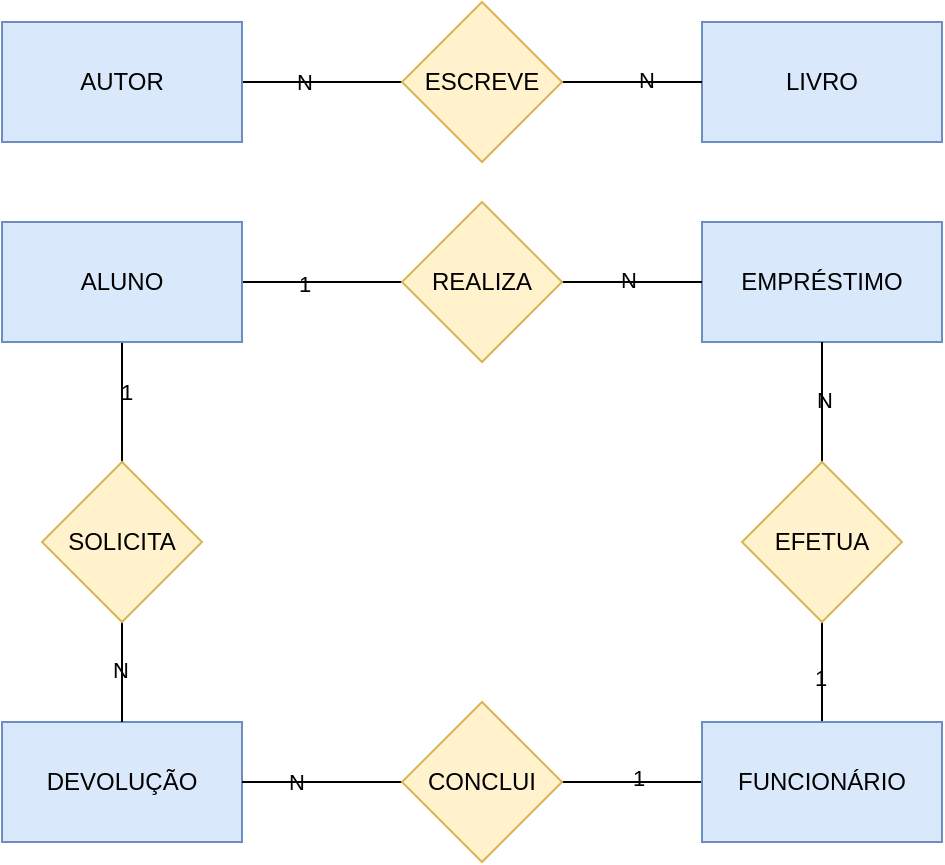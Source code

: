 <mxfile>
    <diagram name="Página-1" id="XFu26MOCRIbofugtZvZ-">
        <mxGraphModel dx="472" dy="469" grid="1" gridSize="10" guides="1" tooltips="1" connect="1" arrows="1" fold="1" page="1" pageScale="1" pageWidth="827" pageHeight="1169" math="0" shadow="0">
            <root>
                <mxCell id="0"/>
                <mxCell id="1" parent="0"/>
                <mxCell id="azss607aFff3kSMOutLu-8" style="edgeStyle=orthogonalEdgeStyle;rounded=0;orthogonalLoop=1;jettySize=auto;html=1;entryX=0;entryY=0.5;entryDx=0;entryDy=0;endArrow=none;endFill=0;labelBackgroundColor=none;labelBorderColor=none;" parent="1" source="azss607aFff3kSMOutLu-1" target="azss607aFff3kSMOutLu-7" edge="1">
                    <mxGeometry relative="1" as="geometry"/>
                </mxCell>
                <mxCell id="azss607aFff3kSMOutLu-23" value="N" style="edgeLabel;html=1;align=center;verticalAlign=middle;resizable=0;points=[];labelBackgroundColor=none;labelBorderColor=none;" parent="azss607aFff3kSMOutLu-8" vertex="1" connectable="0">
                    <mxGeometry x="-0.243" relative="1" as="geometry">
                        <mxPoint as="offset"/>
                    </mxGeometry>
                </mxCell>
                <mxCell id="azss607aFff3kSMOutLu-1" value="AUTOR" style="rounded=0;whiteSpace=wrap;html=1;fillColor=#dae8fc;strokeColor=#6c8ebf;labelBackgroundColor=none;labelBorderColor=none;fontColor=#000000;" parent="1" vertex="1">
                    <mxGeometry x="120" y="100" width="120" height="60" as="geometry"/>
                </mxCell>
                <mxCell id="azss607aFff3kSMOutLu-2" value="LIVRO" style="rounded=0;whiteSpace=wrap;html=1;fillColor=#dae8fc;strokeColor=#6c8ebf;labelBackgroundColor=none;labelBorderColor=none;fontColor=#000000;" parent="1" vertex="1">
                    <mxGeometry x="470" y="100" width="120" height="60" as="geometry"/>
                </mxCell>
                <mxCell id="azss607aFff3kSMOutLu-11" style="edgeStyle=orthogonalEdgeStyle;rounded=0;orthogonalLoop=1;jettySize=auto;html=1;entryX=0;entryY=0.5;entryDx=0;entryDy=0;endArrow=none;endFill=0;labelBackgroundColor=none;labelBorderColor=none;" parent="1" source="azss607aFff3kSMOutLu-3" target="azss607aFff3kSMOutLu-10" edge="1">
                    <mxGeometry relative="1" as="geometry"/>
                </mxCell>
                <mxCell id="azss607aFff3kSMOutLu-24" value="1" style="edgeLabel;html=1;align=center;verticalAlign=middle;resizable=0;points=[];labelBackgroundColor=none;labelBorderColor=none;" parent="azss607aFff3kSMOutLu-11" vertex="1" connectable="0">
                    <mxGeometry x="-0.243" y="-1" relative="1" as="geometry">
                        <mxPoint as="offset"/>
                    </mxGeometry>
                </mxCell>
                <mxCell id="azss607aFff3kSMOutLu-20" style="edgeStyle=orthogonalEdgeStyle;rounded=0;orthogonalLoop=1;jettySize=auto;html=1;entryX=0.5;entryY=0;entryDx=0;entryDy=0;endArrow=none;endFill=0;labelBackgroundColor=none;labelBorderColor=none;" parent="1" source="azss607aFff3kSMOutLu-3" target="azss607aFff3kSMOutLu-19" edge="1">
                    <mxGeometry relative="1" as="geometry"/>
                </mxCell>
                <mxCell id="azss607aFff3kSMOutLu-30" value="1" style="edgeLabel;html=1;align=center;verticalAlign=middle;resizable=0;points=[];labelBackgroundColor=none;labelBorderColor=none;" parent="azss607aFff3kSMOutLu-20" vertex="1" connectable="0">
                    <mxGeometry x="-0.176" y="2" relative="1" as="geometry">
                        <mxPoint as="offset"/>
                    </mxGeometry>
                </mxCell>
                <mxCell id="azss607aFff3kSMOutLu-3" value="ALUNO" style="rounded=0;whiteSpace=wrap;html=1;fillColor=#dae8fc;strokeColor=#6c8ebf;labelBackgroundColor=none;labelBorderColor=none;fontColor=#000000;" parent="1" vertex="1">
                    <mxGeometry x="120" y="200" width="120" height="60" as="geometry"/>
                </mxCell>
                <mxCell id="azss607aFff3kSMOutLu-14" style="edgeStyle=orthogonalEdgeStyle;rounded=0;orthogonalLoop=1;jettySize=auto;html=1;entryX=0.5;entryY=1;entryDx=0;entryDy=0;endArrow=none;endFill=0;labelBackgroundColor=none;labelBorderColor=none;" parent="1" source="azss607aFff3kSMOutLu-4" target="azss607aFff3kSMOutLu-13" edge="1">
                    <mxGeometry relative="1" as="geometry"/>
                </mxCell>
                <mxCell id="azss607aFff3kSMOutLu-26" value="1" style="edgeLabel;html=1;align=center;verticalAlign=middle;resizable=0;points=[];labelBackgroundColor=none;labelBorderColor=none;" parent="azss607aFff3kSMOutLu-14" vertex="1" connectable="0">
                    <mxGeometry x="-0.126" y="1" relative="1" as="geometry">
                        <mxPoint as="offset"/>
                    </mxGeometry>
                </mxCell>
                <mxCell id="azss607aFff3kSMOutLu-17" style="edgeStyle=orthogonalEdgeStyle;rounded=0;orthogonalLoop=1;jettySize=auto;html=1;entryX=1;entryY=0.5;entryDx=0;entryDy=0;endArrow=none;endFill=0;labelBackgroundColor=none;labelBorderColor=none;" parent="1" source="azss607aFff3kSMOutLu-4" target="azss607aFff3kSMOutLu-16" edge="1">
                    <mxGeometry relative="1" as="geometry">
                        <Array as="points">
                            <mxPoint x="430" y="480"/>
                            <mxPoint x="430" y="480"/>
                        </Array>
                    </mxGeometry>
                </mxCell>
                <mxCell id="azss607aFff3kSMOutLu-28" value="1" style="edgeLabel;html=1;align=center;verticalAlign=middle;resizable=0;points=[];labelBackgroundColor=none;labelBorderColor=none;" parent="azss607aFff3kSMOutLu-17" vertex="1" connectable="0">
                    <mxGeometry x="-0.078" y="-2" relative="1" as="geometry">
                        <mxPoint as="offset"/>
                    </mxGeometry>
                </mxCell>
                <mxCell id="azss607aFff3kSMOutLu-4" value="FUNCIONÁRIO" style="rounded=0;whiteSpace=wrap;html=1;fillColor=#dae8fc;strokeColor=#6c8ebf;labelBackgroundColor=none;labelBorderColor=none;fontColor=#000000;" parent="1" vertex="1">
                    <mxGeometry x="470" y="450" width="120" height="60" as="geometry"/>
                </mxCell>
                <mxCell id="azss607aFff3kSMOutLu-5" value="EMPRÉSTIMO" style="rounded=0;whiteSpace=wrap;html=1;fillColor=#dae8fc;strokeColor=#6c8ebf;labelBackgroundColor=none;labelBorderColor=none;fontColor=#000000;" parent="1" vertex="1">
                    <mxGeometry x="470" y="200" width="120" height="60" as="geometry"/>
                </mxCell>
                <mxCell id="azss607aFff3kSMOutLu-6" value="DEVOLUÇÃO" style="rounded=0;whiteSpace=wrap;html=1;fillColor=#dae8fc;strokeColor=#6c8ebf;labelBackgroundColor=none;labelBorderColor=none;fontColor=#000000;" parent="1" vertex="1">
                    <mxGeometry x="120" y="450" width="120" height="60" as="geometry"/>
                </mxCell>
                <mxCell id="azss607aFff3kSMOutLu-9" style="edgeStyle=orthogonalEdgeStyle;rounded=0;orthogonalLoop=1;jettySize=auto;html=1;endArrow=none;endFill=0;labelBackgroundColor=none;labelBorderColor=none;" parent="1" source="azss607aFff3kSMOutLu-7" target="azss607aFff3kSMOutLu-2" edge="1">
                    <mxGeometry relative="1" as="geometry"/>
                </mxCell>
                <mxCell id="azss607aFff3kSMOutLu-22" value="N" style="edgeLabel;html=1;align=center;verticalAlign=middle;resizable=0;points=[];labelBackgroundColor=none;labelBorderColor=none;" parent="azss607aFff3kSMOutLu-9" vertex="1" connectable="0">
                    <mxGeometry x="0.192" y="1" relative="1" as="geometry">
                        <mxPoint as="offset"/>
                    </mxGeometry>
                </mxCell>
                <mxCell id="azss607aFff3kSMOutLu-7" value="ESCREVE" style="rhombus;whiteSpace=wrap;html=1;fillColor=#fff2cc;strokeColor=#d6b656;labelBackgroundColor=none;labelBorderColor=none;fontColor=#000000;" parent="1" vertex="1">
                    <mxGeometry x="320" y="90" width="80" height="80" as="geometry"/>
                </mxCell>
                <mxCell id="azss607aFff3kSMOutLu-12" style="edgeStyle=orthogonalEdgeStyle;rounded=0;orthogonalLoop=1;jettySize=auto;html=1;entryX=0;entryY=0.5;entryDx=0;entryDy=0;endArrow=none;endFill=0;labelBackgroundColor=none;labelBorderColor=none;" parent="1" source="azss607aFff3kSMOutLu-10" target="azss607aFff3kSMOutLu-5" edge="1">
                    <mxGeometry relative="1" as="geometry"/>
                </mxCell>
                <mxCell id="azss607aFff3kSMOutLu-25" value="N" style="edgeLabel;html=1;align=center;verticalAlign=middle;resizable=0;points=[];labelBackgroundColor=none;labelBorderColor=none;" parent="azss607aFff3kSMOutLu-12" vertex="1" connectable="0">
                    <mxGeometry x="-0.069" y="1" relative="1" as="geometry">
                        <mxPoint as="offset"/>
                    </mxGeometry>
                </mxCell>
                <mxCell id="azss607aFff3kSMOutLu-10" value="REALIZA" style="rhombus;whiteSpace=wrap;html=1;fillColor=#fff2cc;strokeColor=#d6b656;labelBackgroundColor=none;labelBorderColor=none;fontColor=#000000;" parent="1" vertex="1">
                    <mxGeometry x="320" y="190" width="80" height="80" as="geometry"/>
                </mxCell>
                <mxCell id="azss607aFff3kSMOutLu-15" style="edgeStyle=orthogonalEdgeStyle;rounded=0;orthogonalLoop=1;jettySize=auto;html=1;entryX=0.5;entryY=1;entryDx=0;entryDy=0;endArrow=none;endFill=0;labelBackgroundColor=none;labelBorderColor=none;" parent="1" source="azss607aFff3kSMOutLu-13" target="azss607aFff3kSMOutLu-5" edge="1">
                    <mxGeometry relative="1" as="geometry"/>
                </mxCell>
                <mxCell id="azss607aFff3kSMOutLu-27" value="N" style="edgeLabel;html=1;align=center;verticalAlign=middle;resizable=0;points=[];labelBackgroundColor=none;labelBorderColor=none;" parent="azss607aFff3kSMOutLu-15" vertex="1" connectable="0">
                    <mxGeometry x="0.043" y="-1" relative="1" as="geometry">
                        <mxPoint as="offset"/>
                    </mxGeometry>
                </mxCell>
                <mxCell id="azss607aFff3kSMOutLu-13" value="EFETUA" style="rhombus;whiteSpace=wrap;html=1;fillColor=#fff2cc;strokeColor=#d6b656;labelBackgroundColor=none;labelBorderColor=none;fontColor=#000000;" parent="1" vertex="1">
                    <mxGeometry x="490" y="320" width="80" height="80" as="geometry"/>
                </mxCell>
                <mxCell id="azss607aFff3kSMOutLu-18" style="edgeStyle=orthogonalEdgeStyle;rounded=0;orthogonalLoop=1;jettySize=auto;html=1;entryX=1;entryY=0.5;entryDx=0;entryDy=0;endArrow=none;endFill=0;labelBackgroundColor=none;labelBorderColor=none;" parent="1" source="azss607aFff3kSMOutLu-16" target="azss607aFff3kSMOutLu-6" edge="1">
                    <mxGeometry relative="1" as="geometry"/>
                </mxCell>
                <mxCell id="azss607aFff3kSMOutLu-29" value="N" style="edgeLabel;html=1;align=center;verticalAlign=middle;resizable=0;points=[];labelBackgroundColor=none;labelBorderColor=none;" parent="azss607aFff3kSMOutLu-18" vertex="1" connectable="0">
                    <mxGeometry x="0.329" relative="1" as="geometry">
                        <mxPoint as="offset"/>
                    </mxGeometry>
                </mxCell>
                <mxCell id="azss607aFff3kSMOutLu-16" value="CONCLUI" style="rhombus;whiteSpace=wrap;html=1;fillColor=#fff2cc;strokeColor=#d6b656;labelBackgroundColor=none;labelBorderColor=none;fontColor=#000000;" parent="1" vertex="1">
                    <mxGeometry x="320" y="440" width="80" height="80" as="geometry"/>
                </mxCell>
                <mxCell id="azss607aFff3kSMOutLu-21" style="edgeStyle=orthogonalEdgeStyle;rounded=0;orthogonalLoop=1;jettySize=auto;html=1;entryX=0.5;entryY=0;entryDx=0;entryDy=0;endArrow=none;endFill=0;labelBackgroundColor=none;labelBorderColor=none;" parent="1" source="azss607aFff3kSMOutLu-19" target="azss607aFff3kSMOutLu-6" edge="1">
                    <mxGeometry relative="1" as="geometry"/>
                </mxCell>
                <mxCell id="azss607aFff3kSMOutLu-31" value="N" style="edgeLabel;html=1;align=center;verticalAlign=middle;resizable=0;points=[];labelBackgroundColor=none;labelBorderColor=none;" parent="azss607aFff3kSMOutLu-21" vertex="1" connectable="0">
                    <mxGeometry x="-0.057" y="-1" relative="1" as="geometry">
                        <mxPoint as="offset"/>
                    </mxGeometry>
                </mxCell>
                <mxCell id="azss607aFff3kSMOutLu-19" value="SOLICITA" style="rhombus;whiteSpace=wrap;html=1;fillColor=#fff2cc;strokeColor=#d6b656;labelBackgroundColor=none;labelBorderColor=none;fontColor=#000000;" parent="1" vertex="1">
                    <mxGeometry x="140" y="320" width="80" height="80" as="geometry"/>
                </mxCell>
            </root>
        </mxGraphModel>
    </diagram>
</mxfile>